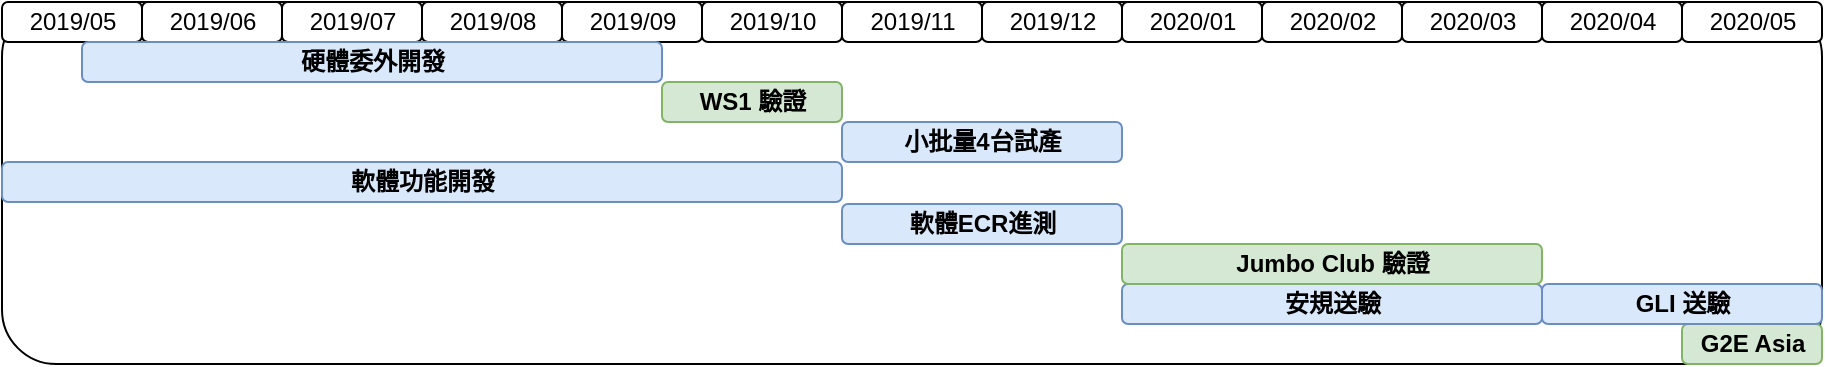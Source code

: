 <mxfile version="12.1.4" type="github" pages="1">
  <diagram name="Page-1" id="2c4490ee-f0b8-94ab-5012-d5dc3445f7a3">
    <mxGraphModel dx="1426" dy="745" grid="1" gridSize="10" guides="1" tooltips="1" connect="0" arrows="1" fold="1" page="1" pageScale="1.5" pageWidth="1169" pageHeight="826" background="#ffffff" math="0" shadow="0">
      <root>
        <mxCell id="0" style=";html=1;"/>
        <mxCell id="1" style=";html=1;" parent="0"/>
        <mxCell id="c4RQWpJA4Gw6nRBEv-Ae-34" value="" style="group;rounded=1;strokeColor=#000000;" vertex="1" connectable="0" parent="1">
          <mxGeometry x="160" y="439" width="910" height="181" as="geometry"/>
        </mxCell>
        <mxCell id="67c90442a009f359-279" value="2019/07" style="fillColor=#FFFFFF;strokeColor=#000000;strokeWidth=1;fontColor=#000000;fontStyle=0;html=1;shadow=0;rounded=1;" parent="c4RQWpJA4Gw6nRBEv-Ae-34" vertex="1">
          <mxGeometry x="140" width="70" height="20" as="geometry"/>
        </mxCell>
        <mxCell id="7a8b956e7d50b54d-104" value="2019/08" style="fillColor=#FFFFFF;strokeColor=#000000;strokeWidth=1;fontColor=#000000;fontStyle=0;html=1;shadow=0;rounded=1;" parent="c4RQWpJA4Gw6nRBEv-Ae-34" vertex="1">
          <mxGeometry x="210" width="70" height="20" as="geometry"/>
        </mxCell>
        <mxCell id="7a8b956e7d50b54d-109" value="2019/09" style="fillColor=#FFFFFF;strokeColor=#000000;strokeWidth=1;fontColor=#000000;fontStyle=0;html=1;shadow=0;rounded=1;" parent="c4RQWpJA4Gw6nRBEv-Ae-34" vertex="1">
          <mxGeometry x="280" width="70" height="20" as="geometry"/>
        </mxCell>
        <mxCell id="7a8b956e7d50b54d-114" value="2019/10" style="fillColor=#FFFFFF;strokeColor=#000000;strokeWidth=1;fontColor=#000000;fontStyle=0;html=1;shadow=0;rounded=1;" parent="c4RQWpJA4Gw6nRBEv-Ae-34" vertex="1">
          <mxGeometry x="350" width="70" height="20" as="geometry"/>
        </mxCell>
        <mxCell id="7a8b956e7d50b54d-119" value="2019/11" style="fillColor=#FFFFFF;strokeColor=#000000;strokeWidth=1;fontColor=#000000;fontStyle=0;html=1;shadow=0;rounded=1;" parent="c4RQWpJA4Gw6nRBEv-Ae-34" vertex="1">
          <mxGeometry x="420" width="70" height="20" as="geometry"/>
        </mxCell>
        <mxCell id="7a8b956e7d50b54d-124" value="2019/12" style="fillColor=#FFFFFF;strokeColor=#000000;strokeWidth=1;fontColor=#000000;fontStyle=0;html=1;shadow=0;rounded=1;" parent="c4RQWpJA4Gw6nRBEv-Ae-34" vertex="1">
          <mxGeometry x="490" width="70" height="20" as="geometry"/>
        </mxCell>
        <mxCell id="7a8b956e7d50b54d-129" value="2020/01" style="fillColor=#FFFFFF;strokeColor=#000000;strokeWidth=1;fontColor=#000000;fontStyle=0;html=1;shadow=0;rounded=1;" parent="c4RQWpJA4Gw6nRBEv-Ae-34" vertex="1">
          <mxGeometry x="560" width="70" height="20" as="geometry"/>
        </mxCell>
        <mxCell id="7a8b956e7d50b54d-134" value="2020/02" style="fillColor=#FFFFFF;strokeColor=#000000;strokeWidth=1;fontColor=#000000;fontStyle=0;html=1;shadow=0;rounded=1;" parent="c4RQWpJA4Gw6nRBEv-Ae-34" vertex="1">
          <mxGeometry x="630" width="70" height="20" as="geometry"/>
        </mxCell>
        <mxCell id="7a8b956e7d50b54d-139" value="2020/03" style="fillColor=#FFFFFF;strokeColor=#000000;strokeWidth=1;fontColor=#000000;fontStyle=0;html=1;shadow=0;rounded=1;" parent="c4RQWpJA4Gw6nRBEv-Ae-34" vertex="1">
          <mxGeometry x="700" width="70" height="20" as="geometry"/>
        </mxCell>
        <mxCell id="7a8b956e7d50b54d-145" value="2019/06" style="fillColor=#FFFFFF;strokeColor=#000000;strokeWidth=1;fontColor=#000000;fontStyle=0;html=1;shadow=0;rounded=1;" parent="c4RQWpJA4Gw6nRBEv-Ae-34" vertex="1">
          <mxGeometry x="70" width="70" height="20" as="geometry"/>
        </mxCell>
        <mxCell id="7a8b956e7d50b54d-151" value="2019/05" style="fillColor=#FFFFFF;strokeColor=#000000;strokeWidth=1;fontColor=#000000;fontStyle=0;html=1;shadow=0;rounded=1;" parent="c4RQWpJA4Gw6nRBEv-Ae-34" vertex="1">
          <mxGeometry width="70" height="20" as="geometry"/>
        </mxCell>
        <mxCell id="7a8b956e7d50b54d-157" value="2020/04" style="fillColor=#FFFFFF;strokeColor=#000000;strokeWidth=1;fontColor=#000000;fontStyle=0;html=1;shadow=0;rounded=1;" parent="c4RQWpJA4Gw6nRBEv-Ae-34" vertex="1">
          <mxGeometry x="770" width="70" height="20" as="geometry"/>
        </mxCell>
        <mxCell id="7a8b956e7d50b54d-353" value="硬體委外開發" style="align=center;strokeColor=#6c8ebf;html=1;fillColor=#dae8fc;fontStyle=1;shadow=0;rounded=1;" parent="c4RQWpJA4Gw6nRBEv-Ae-34" vertex="1">
          <mxGeometry x="40" y="20" width="290" height="20" as="geometry"/>
        </mxCell>
        <mxCell id="7a8b956e7d50b54d-354" value="軟體功能開發" style="align=center;strokeColor=#6c8ebf;html=1;fillColor=#dae8fc;fontStyle=1;shadow=0;rounded=1;" parent="c4RQWpJA4Gw6nRBEv-Ae-34" vertex="1">
          <mxGeometry y="80" width="420" height="20" as="geometry"/>
        </mxCell>
        <mxCell id="7a8b956e7d50b54d-355" value="安規送驗" style="align=center;strokeColor=#6c8ebf;html=1;fillColor=#dae8fc;fontStyle=1;shadow=0;rounded=1;" parent="c4RQWpJA4Gw6nRBEv-Ae-34" vertex="1">
          <mxGeometry x="560" y="141" width="210" height="20" as="geometry"/>
        </mxCell>
        <mxCell id="7a8b956e7d50b54d-358" value="小批量4台試產" style="align=center;strokeColor=#6c8ebf;html=1;fillColor=#dae8fc;fontStyle=1;shadow=0;rounded=1;" parent="c4RQWpJA4Gw6nRBEv-Ae-34" vertex="1">
          <mxGeometry x="420" y="60" width="140" height="20" as="geometry"/>
        </mxCell>
        <mxCell id="c4RQWpJA4Gw6nRBEv-Ae-6" value="2020/05" style="fillColor=#FFFFFF;strokeColor=#000000;strokeWidth=1;fontColor=#000000;fontStyle=0;html=1;shadow=0;rounded=1;" vertex="1" parent="c4RQWpJA4Gw6nRBEv-Ae-34">
          <mxGeometry x="840" width="70" height="20" as="geometry"/>
        </mxCell>
        <mxCell id="7a8b956e7d50b54d-357" value="G2E Asia" style="align=center;strokeColor=#82b366;html=1;fillColor=#d5e8d4;fontStyle=1;shadow=0;rounded=1;" parent="c4RQWpJA4Gw6nRBEv-Ae-34" vertex="1">
          <mxGeometry x="840" y="161" width="70" height="20" as="geometry"/>
        </mxCell>
        <mxCell id="7a8b956e7d50b54d-356" value="GLI 送驗" style="align=center;strokeColor=#6c8ebf;html=1;fillColor=#dae8fc;fontStyle=1;shadow=0;rounded=1;" parent="c4RQWpJA4Gw6nRBEv-Ae-34" vertex="1">
          <mxGeometry x="770" y="141" width="140" height="20" as="geometry"/>
        </mxCell>
        <mxCell id="c4RQWpJA4Gw6nRBEv-Ae-29" value="WS1 驗證" style="align=center;strokeColor=#82b366;html=1;fillColor=#d5e8d4;fontStyle=1;shadow=0;rounded=1;" vertex="1" parent="c4RQWpJA4Gw6nRBEv-Ae-34">
          <mxGeometry x="330" y="40" width="90" height="20" as="geometry"/>
        </mxCell>
        <mxCell id="c4RQWpJA4Gw6nRBEv-Ae-32" value="Jumbo Club 驗證" style="align=center;strokeColor=#82b366;html=1;fillColor=#d5e8d4;fontStyle=1;shadow=0;rounded=1;" vertex="1" parent="c4RQWpJA4Gw6nRBEv-Ae-34">
          <mxGeometry x="560" y="121" width="210" height="20" as="geometry"/>
        </mxCell>
        <mxCell id="c4RQWpJA4Gw6nRBEv-Ae-33" value="軟體ECR進測" style="align=center;strokeColor=#6c8ebf;html=1;fillColor=#dae8fc;fontStyle=1;shadow=0;rounded=1;" vertex="1" parent="c4RQWpJA4Gw6nRBEv-Ae-34">
          <mxGeometry x="420" y="101" width="140" height="20" as="geometry"/>
        </mxCell>
      </root>
    </mxGraphModel>
  </diagram>
</mxfile>
